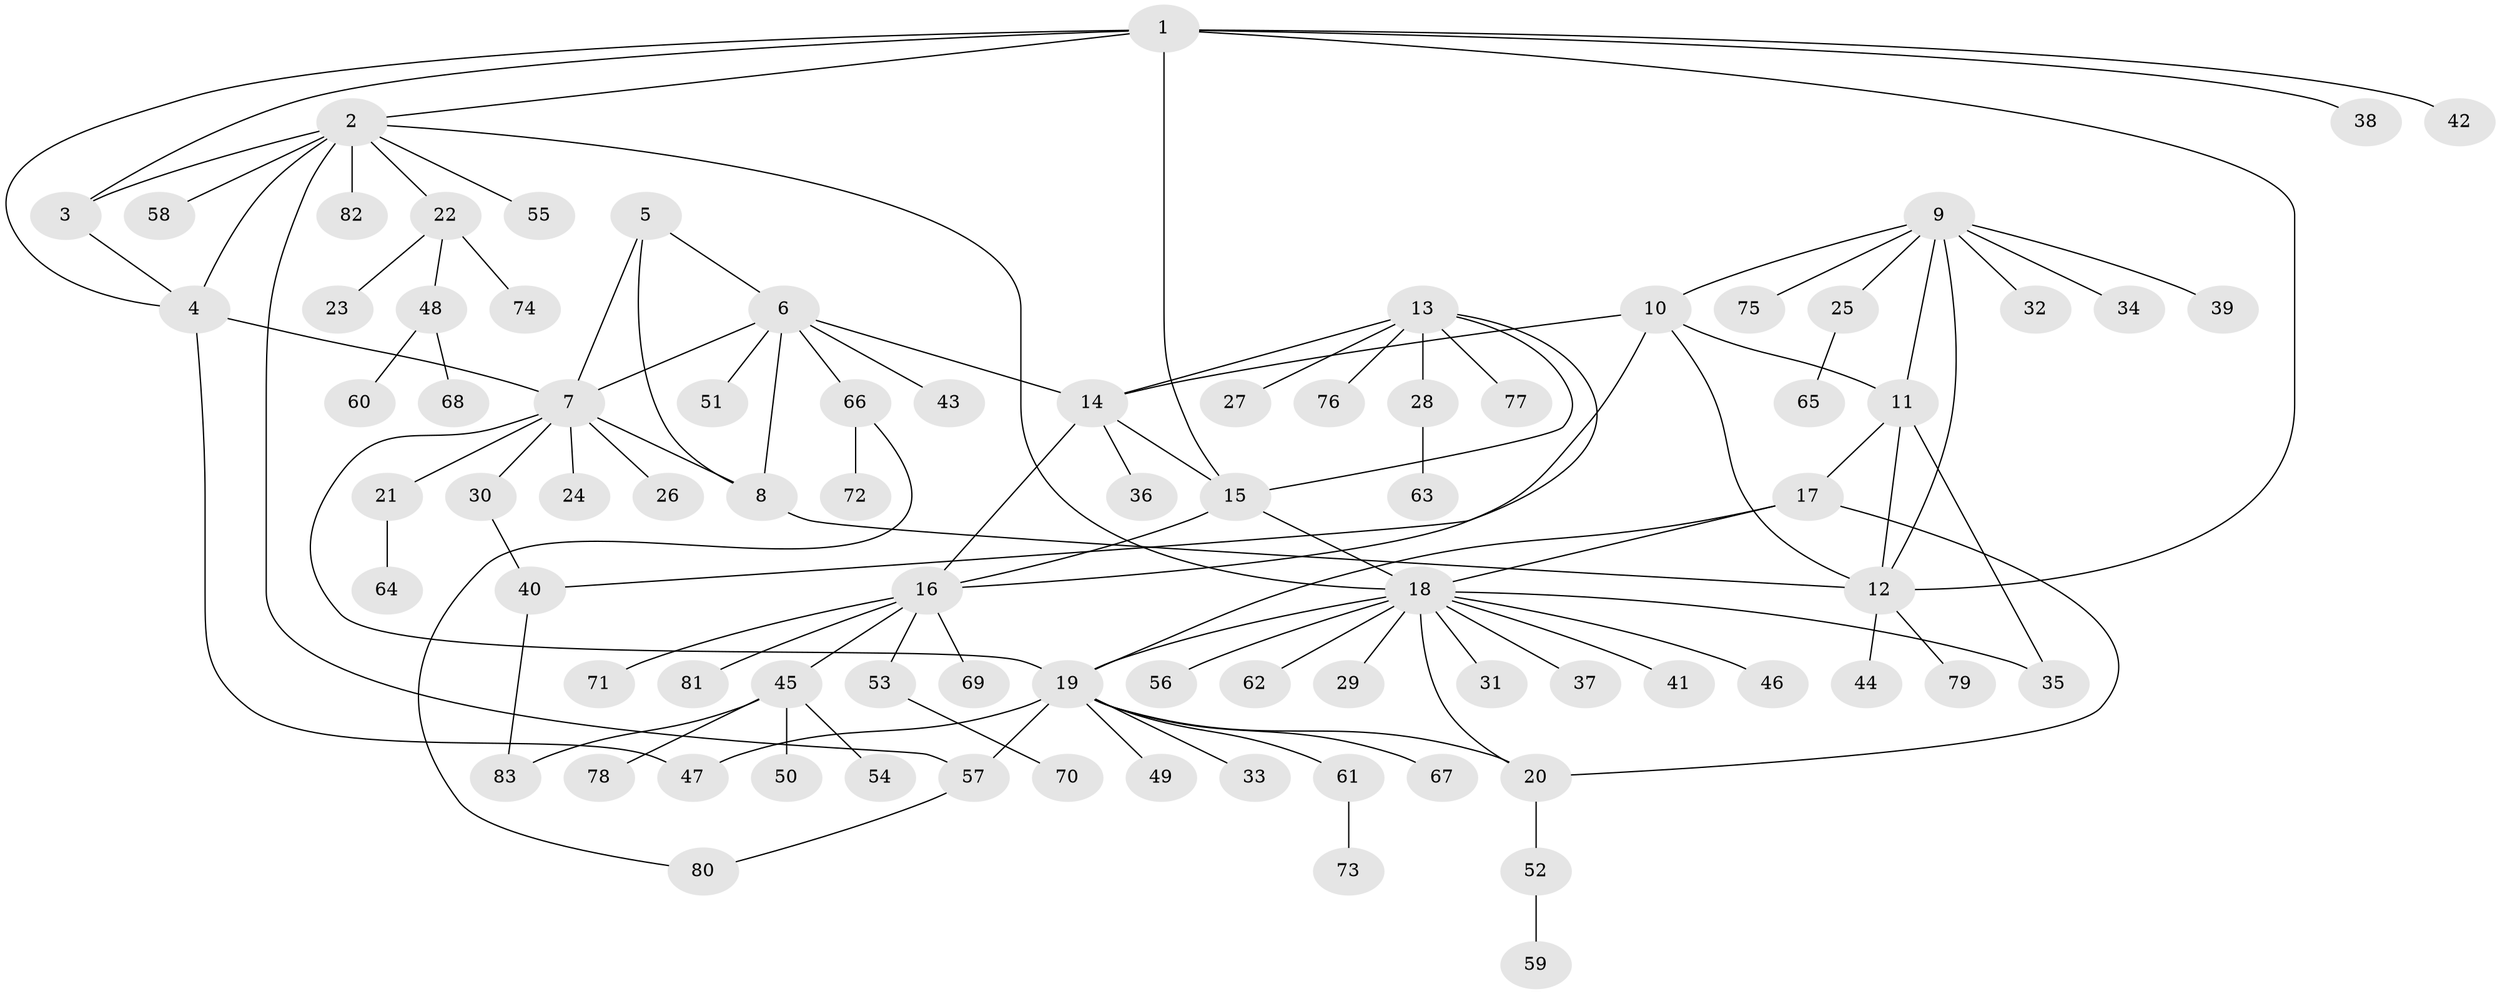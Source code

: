 // coarse degree distribution, {5: 0.11904761904761904, 7: 0.07142857142857142, 4: 0.07142857142857142, 3: 0.09523809523809523, 6: 0.07142857142857142, 8: 0.023809523809523808, 1: 0.47619047619047616, 2: 0.07142857142857142}
// Generated by graph-tools (version 1.1) at 2025/52/03/04/25 22:52:06]
// undirected, 83 vertices, 109 edges
graph export_dot {
  node [color=gray90,style=filled];
  1;
  2;
  3;
  4;
  5;
  6;
  7;
  8;
  9;
  10;
  11;
  12;
  13;
  14;
  15;
  16;
  17;
  18;
  19;
  20;
  21;
  22;
  23;
  24;
  25;
  26;
  27;
  28;
  29;
  30;
  31;
  32;
  33;
  34;
  35;
  36;
  37;
  38;
  39;
  40;
  41;
  42;
  43;
  44;
  45;
  46;
  47;
  48;
  49;
  50;
  51;
  52;
  53;
  54;
  55;
  56;
  57;
  58;
  59;
  60;
  61;
  62;
  63;
  64;
  65;
  66;
  67;
  68;
  69;
  70;
  71;
  72;
  73;
  74;
  75;
  76;
  77;
  78;
  79;
  80;
  81;
  82;
  83;
  1 -- 2;
  1 -- 3;
  1 -- 4;
  1 -- 12;
  1 -- 15;
  1 -- 38;
  1 -- 42;
  2 -- 3;
  2 -- 4;
  2 -- 18;
  2 -- 22;
  2 -- 55;
  2 -- 57;
  2 -- 58;
  2 -- 82;
  3 -- 4;
  4 -- 7;
  4 -- 47;
  5 -- 6;
  5 -- 7;
  5 -- 8;
  6 -- 7;
  6 -- 8;
  6 -- 14;
  6 -- 43;
  6 -- 51;
  6 -- 66;
  7 -- 8;
  7 -- 19;
  7 -- 21;
  7 -- 24;
  7 -- 26;
  7 -- 30;
  8 -- 12;
  9 -- 10;
  9 -- 11;
  9 -- 12;
  9 -- 25;
  9 -- 32;
  9 -- 34;
  9 -- 39;
  9 -- 75;
  10 -- 11;
  10 -- 12;
  10 -- 14;
  10 -- 40;
  11 -- 12;
  11 -- 17;
  11 -- 35;
  12 -- 44;
  12 -- 79;
  13 -- 14;
  13 -- 15;
  13 -- 16;
  13 -- 27;
  13 -- 28;
  13 -- 76;
  13 -- 77;
  14 -- 15;
  14 -- 16;
  14 -- 36;
  15 -- 16;
  15 -- 18;
  16 -- 45;
  16 -- 53;
  16 -- 69;
  16 -- 71;
  16 -- 81;
  17 -- 18;
  17 -- 19;
  17 -- 20;
  18 -- 19;
  18 -- 20;
  18 -- 29;
  18 -- 31;
  18 -- 35;
  18 -- 37;
  18 -- 41;
  18 -- 46;
  18 -- 56;
  18 -- 62;
  19 -- 20;
  19 -- 33;
  19 -- 47;
  19 -- 49;
  19 -- 57;
  19 -- 61;
  19 -- 67;
  20 -- 52;
  21 -- 64;
  22 -- 23;
  22 -- 48;
  22 -- 74;
  25 -- 65;
  28 -- 63;
  30 -- 40;
  40 -- 83;
  45 -- 50;
  45 -- 54;
  45 -- 78;
  45 -- 83;
  48 -- 60;
  48 -- 68;
  52 -- 59;
  53 -- 70;
  57 -- 80;
  61 -- 73;
  66 -- 72;
  66 -- 80;
}
